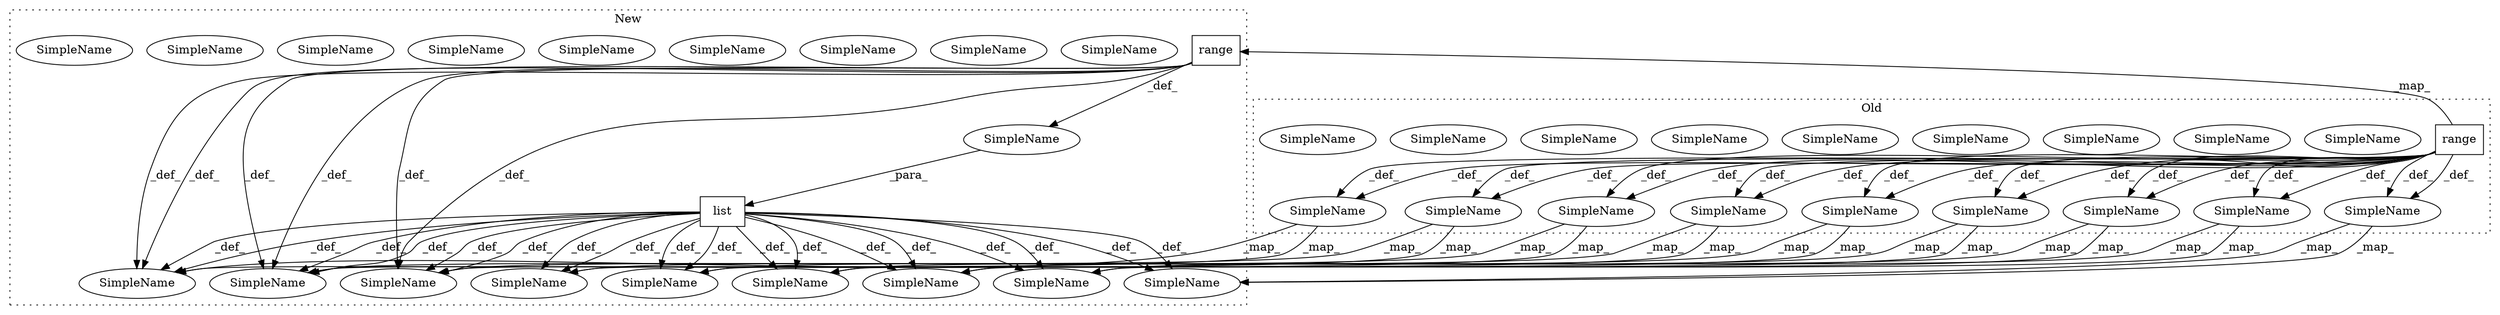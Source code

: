 digraph G {
subgraph cluster0 {
1 [label="range" a="32" s="3433,3452" l="6,1" shape="box"];
3 [label="SimpleName" a="42" s="3810" l="4" shape="ellipse"];
6 [label="SimpleName" a="42" s="3810" l="4" shape="ellipse"];
7 [label="SimpleName" a="42" s="4916" l="3" shape="ellipse"];
10 [label="SimpleName" a="42" s="4916" l="3" shape="ellipse"];
11 [label="SimpleName" a="42" s="4800" l="3" shape="ellipse"];
14 [label="SimpleName" a="42" s="4800" l="3" shape="ellipse"];
15 [label="SimpleName" a="42" s="4356" l="7" shape="ellipse"];
18 [label="SimpleName" a="42" s="4356" l="7" shape="ellipse"];
19 [label="SimpleName" a="42" s="4712" l="3" shape="ellipse"];
22 [label="SimpleName" a="42" s="4712" l="3" shape="ellipse"];
23 [label="SimpleName" a="42" s="5031" l="4" shape="ellipse"];
26 [label="SimpleName" a="42" s="5031" l="4" shape="ellipse"];
29 [label="SimpleName" a="42" s="3460" l="7" shape="ellipse"];
32 [label="SimpleName" a="42" s="3460" l="7" shape="ellipse"];
33 [label="SimpleName" a="42" s="4132" l="4" shape="ellipse"];
36 [label="SimpleName" a="42" s="4132" l="4" shape="ellipse"];
37 [label="SimpleName" a="42" s="3895" l="6" shape="ellipse"];
40 [label="SimpleName" a="42" s="3895" l="6" shape="ellipse"];
label = "Old";
style="dotted";
}
subgraph cluster1 {
2 [label="range" a="32" s="3481,3500" l="6,1" shape="box"];
4 [label="SimpleName" a="42" s="3859" l="4" shape="ellipse"];
5 [label="SimpleName" a="42" s="3859" l="4" shape="ellipse"];
8 [label="SimpleName" a="42" s="4965" l="3" shape="ellipse"];
9 [label="SimpleName" a="42" s="4965" l="3" shape="ellipse"];
12 [label="SimpleName" a="42" s="4849" l="3" shape="ellipse"];
13 [label="SimpleName" a="42" s="4849" l="3" shape="ellipse"];
16 [label="SimpleName" a="42" s="4405" l="7" shape="ellipse"];
17 [label="SimpleName" a="42" s="4405" l="7" shape="ellipse"];
20 [label="SimpleName" a="42" s="4761" l="3" shape="ellipse"];
21 [label="SimpleName" a="42" s="4761" l="3" shape="ellipse"];
24 [label="SimpleName" a="42" s="5080" l="4" shape="ellipse"];
25 [label="SimpleName" a="42" s="5080" l="4" shape="ellipse"];
27 [label="list" a="32" s="3476,3501" l="5,1" shape="box"];
28 [label="SimpleName" a="42" s="" l="" shape="ellipse"];
30 [label="SimpleName" a="42" s="3509" l="7" shape="ellipse"];
31 [label="SimpleName" a="42" s="3509" l="7" shape="ellipse"];
34 [label="SimpleName" a="42" s="4181" l="4" shape="ellipse"];
35 [label="SimpleName" a="42" s="4181" l="4" shape="ellipse"];
38 [label="SimpleName" a="42" s="3944" l="6" shape="ellipse"];
39 [label="SimpleName" a="42" s="3944" l="6" shape="ellipse"];
label = "New";
style="dotted";
}
1 -> 6 [label="_def_"];
1 -> 22 [label="_def_"];
1 -> 14 [label="_def_"];
1 -> 32 [label="_def_"];
1 -> 18 [label="_def_"];
1 -> 18 [label="_def_"];
1 -> 26 [label="_def_"];
1 -> 10 [label="_def_"];
1 -> 36 [label="_def_"];
1 -> 22 [label="_def_"];
1 -> 40 [label="_def_"];
1 -> 40 [label="_def_"];
1 -> 32 [label="_def_"];
1 -> 10 [label="_def_"];
1 -> 14 [label="_def_"];
1 -> 36 [label="_def_"];
1 -> 6 [label="_def_"];
1 -> 26 [label="_def_"];
1 -> 2 [label="_map_"];
2 -> 28 [label="_def_"];
2 -> 39 [label="_def_"];
2 -> 31 [label="_def_"];
2 -> 39 [label="_def_"];
2 -> 31 [label="_def_"];
2 -> 35 [label="_def_"];
2 -> 35 [label="_def_"];
6 -> 5 [label="_map_"];
6 -> 5 [label="_map_"];
10 -> 9 [label="_map_"];
10 -> 9 [label="_map_"];
14 -> 13 [label="_map_"];
14 -> 13 [label="_map_"];
18 -> 17 [label="_map_"];
18 -> 17 [label="_map_"];
22 -> 21 [label="_map_"];
22 -> 21 [label="_map_"];
26 -> 25 [label="_map_"];
26 -> 25 [label="_map_"];
27 -> 21 [label="_def_"];
27 -> 21 [label="_def_"];
27 -> 39 [label="_def_"];
27 -> 9 [label="_def_"];
27 -> 39 [label="_def_"];
27 -> 25 [label="_def_"];
27 -> 13 [label="_def_"];
27 -> 5 [label="_def_"];
27 -> 9 [label="_def_"];
27 -> 35 [label="_def_"];
27 -> 17 [label="_def_"];
27 -> 35 [label="_def_"];
27 -> 17 [label="_def_"];
27 -> 31 [label="_def_"];
27 -> 5 [label="_def_"];
27 -> 31 [label="_def_"];
27 -> 25 [label="_def_"];
27 -> 13 [label="_def_"];
28 -> 27 [label="_para_"];
32 -> 31 [label="_map_"];
32 -> 31 [label="_map_"];
36 -> 35 [label="_map_"];
36 -> 35 [label="_map_"];
40 -> 39 [label="_map_"];
40 -> 39 [label="_map_"];
}